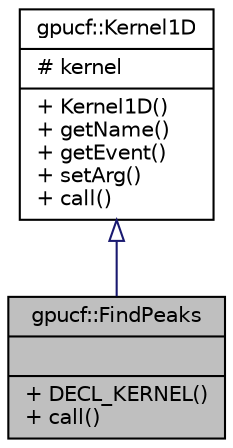 digraph "gpucf::FindPeaks"
{
 // INTERACTIVE_SVG=YES
  bgcolor="transparent";
  edge [fontname="Helvetica",fontsize="10",labelfontname="Helvetica",labelfontsize="10"];
  node [fontname="Helvetica",fontsize="10",shape=record];
  Node1 [label="{gpucf::FindPeaks\n||+ DECL_KERNEL()\l+ call()\l}",height=0.2,width=0.4,color="black", fillcolor="grey75", style="filled", fontcolor="black"];
  Node2 -> Node1 [dir="back",color="midnightblue",fontsize="10",style="solid",arrowtail="onormal",fontname="Helvetica"];
  Node2 [label="{gpucf::Kernel1D\n|# kernel\l|+ Kernel1D()\l+ getName()\l+ getEvent()\l+ setArg()\l+ call()\l}",height=0.2,width=0.4,color="black",URL="$d3/d20/classgpucf_1_1Kernel1D.html"];
}
